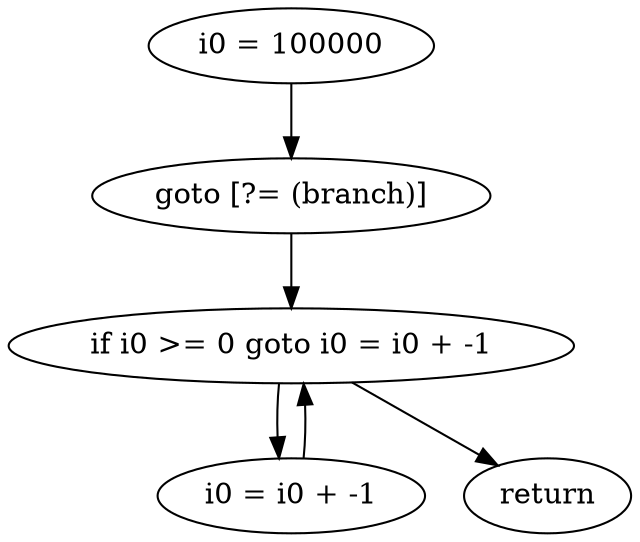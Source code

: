 digraph "unitGraph" {
    "i0 = 100000"
    "goto [?= (branch)]"
    "i0 = i0 + -1"
    "if i0 >= 0 goto i0 = i0 + -1"
    "return"
    "i0 = 100000"->"goto [?= (branch)]";
    "goto [?= (branch)]"->"if i0 >= 0 goto i0 = i0 + -1";
    "i0 = i0 + -1"->"if i0 >= 0 goto i0 = i0 + -1";
    "if i0 >= 0 goto i0 = i0 + -1"->"return";
    "if i0 >= 0 goto i0 = i0 + -1"->"i0 = i0 + -1";
}
